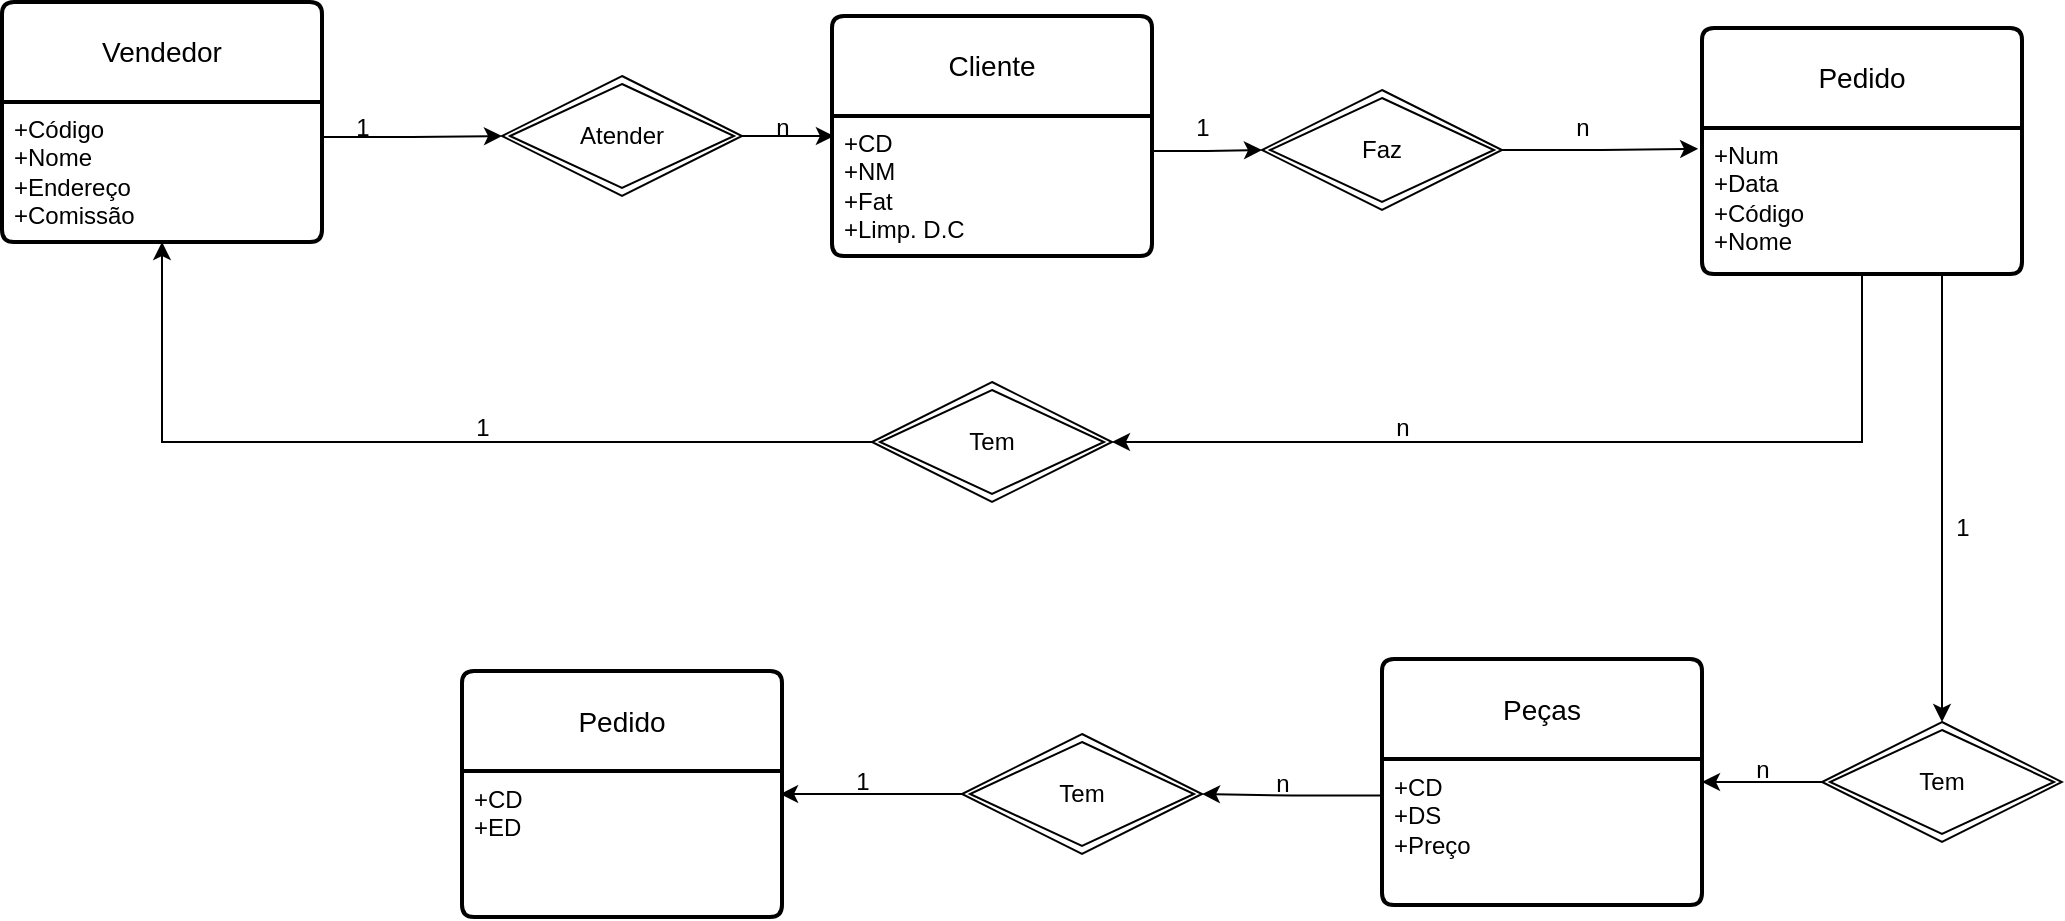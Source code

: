 <mxfile version="21.6.9" type="github">
  <diagram id="R2lEEEUBdFMjLlhIrx00" name="Page-1">
    <mxGraphModel dx="1434" dy="718" grid="1" gridSize="10" guides="1" tooltips="1" connect="1" arrows="1" fold="1" page="1" pageScale="1" pageWidth="850" pageHeight="1100" math="0" shadow="0" extFonts="Permanent Marker^https://fonts.googleapis.com/css?family=Permanent+Marker">
      <root>
        <mxCell id="0" />
        <mxCell id="1" parent="0" />
        <mxCell id="mPLSmRDpplUzRRnLBWPF-1" value="Vendedor" style="swimlane;childLayout=stackLayout;horizontal=1;startSize=50;horizontalStack=0;rounded=1;fontSize=14;fontStyle=0;strokeWidth=2;resizeParent=0;resizeLast=1;shadow=0;dashed=0;align=center;arcSize=4;whiteSpace=wrap;html=1;" vertex="1" parent="1">
          <mxGeometry x="10" y="10" width="160" height="120" as="geometry" />
        </mxCell>
        <mxCell id="mPLSmRDpplUzRRnLBWPF-2" value="+Código&lt;br&gt;+Nome&lt;br&gt;&lt;div&gt;+Endereço&lt;/div&gt;&lt;div&gt;+Comissão&lt;/div&gt;" style="align=left;strokeColor=none;fillColor=none;spacingLeft=4;fontSize=12;verticalAlign=top;resizable=0;rotatable=0;part=1;html=1;" vertex="1" parent="mPLSmRDpplUzRRnLBWPF-1">
          <mxGeometry y="50" width="160" height="70" as="geometry" />
        </mxCell>
        <mxCell id="mPLSmRDpplUzRRnLBWPF-8" style="edgeStyle=orthogonalEdgeStyle;rounded=0;orthogonalLoop=1;jettySize=auto;html=1;exitX=1;exitY=0.5;exitDx=0;exitDy=0;entryX=0.006;entryY=0.143;entryDx=0;entryDy=0;entryPerimeter=0;" edge="1" parent="1" source="mPLSmRDpplUzRRnLBWPF-4" target="mPLSmRDpplUzRRnLBWPF-7">
          <mxGeometry relative="1" as="geometry" />
        </mxCell>
        <mxCell id="mPLSmRDpplUzRRnLBWPF-4" value="Atender" style="shape=rhombus;double=1;perimeter=rhombusPerimeter;whiteSpace=wrap;html=1;align=center;" vertex="1" parent="1">
          <mxGeometry x="260" y="47" width="120" height="60" as="geometry" />
        </mxCell>
        <mxCell id="mPLSmRDpplUzRRnLBWPF-5" style="edgeStyle=orthogonalEdgeStyle;rounded=0;orthogonalLoop=1;jettySize=auto;html=1;exitX=1;exitY=0.25;exitDx=0;exitDy=0;entryX=0;entryY=0.5;entryDx=0;entryDy=0;" edge="1" parent="1" source="mPLSmRDpplUzRRnLBWPF-2" target="mPLSmRDpplUzRRnLBWPF-4">
          <mxGeometry relative="1" as="geometry" />
        </mxCell>
        <mxCell id="mPLSmRDpplUzRRnLBWPF-6" value="Cliente" style="swimlane;childLayout=stackLayout;horizontal=1;startSize=50;horizontalStack=0;rounded=1;fontSize=14;fontStyle=0;strokeWidth=2;resizeParent=0;resizeLast=1;shadow=0;dashed=0;align=center;arcSize=4;whiteSpace=wrap;html=1;" vertex="1" parent="1">
          <mxGeometry x="425" y="17" width="160" height="120" as="geometry" />
        </mxCell>
        <mxCell id="mPLSmRDpplUzRRnLBWPF-7" value="+CD&lt;br&gt;+NM&lt;br&gt;&lt;div&gt;+Fat&lt;/div&gt;&lt;div&gt;+Limp. D.C&lt;br&gt;&lt;/div&gt;" style="align=left;strokeColor=none;fillColor=none;spacingLeft=4;fontSize=12;verticalAlign=top;resizable=0;rotatable=0;part=1;html=1;" vertex="1" parent="mPLSmRDpplUzRRnLBWPF-6">
          <mxGeometry y="50" width="160" height="70" as="geometry" />
        </mxCell>
        <mxCell id="mPLSmRDpplUzRRnLBWPF-15" style="edgeStyle=orthogonalEdgeStyle;rounded=0;orthogonalLoop=1;jettySize=auto;html=1;exitX=1;exitY=0.5;exitDx=0;exitDy=0;entryX=-0.012;entryY=0.143;entryDx=0;entryDy=0;entryPerimeter=0;" edge="1" parent="1" source="mPLSmRDpplUzRRnLBWPF-9" target="mPLSmRDpplUzRRnLBWPF-14">
          <mxGeometry relative="1" as="geometry" />
        </mxCell>
        <mxCell id="mPLSmRDpplUzRRnLBWPF-9" value="Faz" style="shape=rhombus;double=1;perimeter=rhombusPerimeter;whiteSpace=wrap;html=1;align=center;" vertex="1" parent="1">
          <mxGeometry x="640" y="54" width="120" height="60" as="geometry" />
        </mxCell>
        <mxCell id="mPLSmRDpplUzRRnLBWPF-12" style="edgeStyle=orthogonalEdgeStyle;rounded=0;orthogonalLoop=1;jettySize=auto;html=1;exitX=1;exitY=0.25;exitDx=0;exitDy=0;" edge="1" parent="1" source="mPLSmRDpplUzRRnLBWPF-7" target="mPLSmRDpplUzRRnLBWPF-9">
          <mxGeometry relative="1" as="geometry" />
        </mxCell>
        <mxCell id="mPLSmRDpplUzRRnLBWPF-21" style="edgeStyle=orthogonalEdgeStyle;rounded=0;orthogonalLoop=1;jettySize=auto;html=1;exitX=0.5;exitY=1;exitDx=0;exitDy=0;entryX=1;entryY=0.5;entryDx=0;entryDy=0;" edge="1" parent="1" source="mPLSmRDpplUzRRnLBWPF-13" target="mPLSmRDpplUzRRnLBWPF-19">
          <mxGeometry relative="1" as="geometry" />
        </mxCell>
        <mxCell id="mPLSmRDpplUzRRnLBWPF-24" style="edgeStyle=orthogonalEdgeStyle;rounded=0;orthogonalLoop=1;jettySize=auto;html=1;exitX=0.75;exitY=1;exitDx=0;exitDy=0;entryX=0.5;entryY=0;entryDx=0;entryDy=0;" edge="1" parent="1" source="mPLSmRDpplUzRRnLBWPF-13" target="mPLSmRDpplUzRRnLBWPF-23">
          <mxGeometry relative="1" as="geometry" />
        </mxCell>
        <mxCell id="mPLSmRDpplUzRRnLBWPF-13" value="Pedido" style="swimlane;childLayout=stackLayout;horizontal=1;startSize=50;horizontalStack=0;rounded=1;fontSize=14;fontStyle=0;strokeWidth=2;resizeParent=0;resizeLast=1;shadow=0;dashed=0;align=center;arcSize=4;whiteSpace=wrap;html=1;" vertex="1" parent="1">
          <mxGeometry x="860" y="23" width="160" height="123" as="geometry" />
        </mxCell>
        <mxCell id="mPLSmRDpplUzRRnLBWPF-14" value="+Num&lt;br&gt;+Data&lt;br&gt;&lt;div&gt;+Código&lt;/div&gt;&lt;div&gt;+Nome&lt;br&gt;&lt;/div&gt;" style="align=left;strokeColor=none;fillColor=none;spacingLeft=4;fontSize=12;verticalAlign=top;resizable=0;rotatable=0;part=1;html=1;" vertex="1" parent="mPLSmRDpplUzRRnLBWPF-13">
          <mxGeometry y="50" width="160" height="73" as="geometry" />
        </mxCell>
        <mxCell id="mPLSmRDpplUzRRnLBWPF-22" style="edgeStyle=orthogonalEdgeStyle;rounded=0;orthogonalLoop=1;jettySize=auto;html=1;exitX=0;exitY=0.5;exitDx=0;exitDy=0;entryX=0.5;entryY=1;entryDx=0;entryDy=0;" edge="1" parent="1" source="mPLSmRDpplUzRRnLBWPF-19" target="mPLSmRDpplUzRRnLBWPF-2">
          <mxGeometry relative="1" as="geometry" />
        </mxCell>
        <mxCell id="mPLSmRDpplUzRRnLBWPF-19" value="Tem" style="shape=rhombus;double=1;perimeter=rhombusPerimeter;whiteSpace=wrap;html=1;align=center;" vertex="1" parent="1">
          <mxGeometry x="445" y="200" width="120" height="60" as="geometry" />
        </mxCell>
        <mxCell id="mPLSmRDpplUzRRnLBWPF-27" style="edgeStyle=orthogonalEdgeStyle;rounded=0;orthogonalLoop=1;jettySize=auto;html=1;exitX=0;exitY=0.5;exitDx=0;exitDy=0;entryX=1;entryY=0.5;entryDx=0;entryDy=0;" edge="1" parent="1" source="mPLSmRDpplUzRRnLBWPF-23" target="mPLSmRDpplUzRRnLBWPF-25">
          <mxGeometry relative="1" as="geometry" />
        </mxCell>
        <mxCell id="mPLSmRDpplUzRRnLBWPF-23" value="Tem" style="shape=rhombus;double=1;perimeter=rhombusPerimeter;whiteSpace=wrap;html=1;align=center;" vertex="1" parent="1">
          <mxGeometry x="920" y="370" width="120" height="60" as="geometry" />
        </mxCell>
        <mxCell id="mPLSmRDpplUzRRnLBWPF-25" value="Peças" style="swimlane;childLayout=stackLayout;horizontal=1;startSize=50;horizontalStack=0;rounded=1;fontSize=14;fontStyle=0;strokeWidth=2;resizeParent=0;resizeLast=1;shadow=0;dashed=0;align=center;arcSize=4;whiteSpace=wrap;html=1;" vertex="1" parent="1">
          <mxGeometry x="700" y="338.5" width="160" height="123" as="geometry" />
        </mxCell>
        <mxCell id="mPLSmRDpplUzRRnLBWPF-26" value="+CD&lt;br&gt;+DS&lt;br&gt;&lt;div&gt;+Preço&lt;/div&gt;" style="align=left;strokeColor=none;fillColor=none;spacingLeft=4;fontSize=12;verticalAlign=top;resizable=0;rotatable=0;part=1;html=1;" vertex="1" parent="mPLSmRDpplUzRRnLBWPF-25">
          <mxGeometry y="50" width="160" height="73" as="geometry" />
        </mxCell>
        <mxCell id="mPLSmRDpplUzRRnLBWPF-32" style="edgeStyle=orthogonalEdgeStyle;rounded=0;orthogonalLoop=1;jettySize=auto;html=1;exitX=0;exitY=0.5;exitDx=0;exitDy=0;entryX=0.994;entryY=0.158;entryDx=0;entryDy=0;entryPerimeter=0;" edge="1" parent="1" source="mPLSmRDpplUzRRnLBWPF-28" target="mPLSmRDpplUzRRnLBWPF-31">
          <mxGeometry relative="1" as="geometry" />
        </mxCell>
        <mxCell id="mPLSmRDpplUzRRnLBWPF-28" value="Tem" style="shape=rhombus;double=1;perimeter=rhombusPerimeter;whiteSpace=wrap;html=1;align=center;" vertex="1" parent="1">
          <mxGeometry x="490" y="376" width="120" height="60" as="geometry" />
        </mxCell>
        <mxCell id="mPLSmRDpplUzRRnLBWPF-29" style="edgeStyle=orthogonalEdgeStyle;rounded=0;orthogonalLoop=1;jettySize=auto;html=1;exitX=0;exitY=0.25;exitDx=0;exitDy=0;entryX=1;entryY=0.5;entryDx=0;entryDy=0;" edge="1" parent="1" source="mPLSmRDpplUzRRnLBWPF-26" target="mPLSmRDpplUzRRnLBWPF-28">
          <mxGeometry relative="1" as="geometry" />
        </mxCell>
        <mxCell id="mPLSmRDpplUzRRnLBWPF-30" value="Pedido" style="swimlane;childLayout=stackLayout;horizontal=1;startSize=50;horizontalStack=0;rounded=1;fontSize=14;fontStyle=0;strokeWidth=2;resizeParent=0;resizeLast=1;shadow=0;dashed=0;align=center;arcSize=4;whiteSpace=wrap;html=1;" vertex="1" parent="1">
          <mxGeometry x="240" y="344.5" width="160" height="123" as="geometry" />
        </mxCell>
        <mxCell id="mPLSmRDpplUzRRnLBWPF-31" value="+CD&lt;br&gt;+ED" style="align=left;strokeColor=none;fillColor=none;spacingLeft=4;fontSize=12;verticalAlign=top;resizable=0;rotatable=0;part=1;html=1;" vertex="1" parent="mPLSmRDpplUzRRnLBWPF-30">
          <mxGeometry y="50" width="160" height="73" as="geometry" />
        </mxCell>
        <mxCell id="mPLSmRDpplUzRRnLBWPF-33" value="1" style="text;html=1;align=center;verticalAlign=middle;resizable=0;points=[];autosize=1;strokeColor=none;fillColor=none;" vertex="1" parent="1">
          <mxGeometry x="175" y="58" width="30" height="30" as="geometry" />
        </mxCell>
        <mxCell id="mPLSmRDpplUzRRnLBWPF-34" value="n" style="text;html=1;align=center;verticalAlign=middle;resizable=0;points=[];autosize=1;strokeColor=none;fillColor=none;" vertex="1" parent="1">
          <mxGeometry x="385" y="58" width="30" height="30" as="geometry" />
        </mxCell>
        <mxCell id="mPLSmRDpplUzRRnLBWPF-35" value="1" style="text;html=1;align=center;verticalAlign=middle;resizable=0;points=[];autosize=1;strokeColor=none;fillColor=none;" vertex="1" parent="1">
          <mxGeometry x="595" y="58" width="30" height="30" as="geometry" />
        </mxCell>
        <mxCell id="mPLSmRDpplUzRRnLBWPF-36" value="n" style="text;html=1;align=center;verticalAlign=middle;resizable=0;points=[];autosize=1;strokeColor=none;fillColor=none;" vertex="1" parent="1">
          <mxGeometry x="785" y="58" width="30" height="30" as="geometry" />
        </mxCell>
        <mxCell id="mPLSmRDpplUzRRnLBWPF-37" value="n" style="text;html=1;align=center;verticalAlign=middle;resizable=0;points=[];autosize=1;strokeColor=none;fillColor=none;" vertex="1" parent="1">
          <mxGeometry x="695" y="208" width="30" height="30" as="geometry" />
        </mxCell>
        <mxCell id="mPLSmRDpplUzRRnLBWPF-38" value="1" style="text;html=1;align=center;verticalAlign=middle;resizable=0;points=[];autosize=1;strokeColor=none;fillColor=none;" vertex="1" parent="1">
          <mxGeometry x="235" y="208" width="30" height="30" as="geometry" />
        </mxCell>
        <mxCell id="mPLSmRDpplUzRRnLBWPF-39" value="1" style="text;html=1;align=center;verticalAlign=middle;resizable=0;points=[];autosize=1;strokeColor=none;fillColor=none;" vertex="1" parent="1">
          <mxGeometry x="975" y="258" width="30" height="30" as="geometry" />
        </mxCell>
        <mxCell id="mPLSmRDpplUzRRnLBWPF-40" value="n" style="text;html=1;align=center;verticalAlign=middle;resizable=0;points=[];autosize=1;strokeColor=none;fillColor=none;" vertex="1" parent="1">
          <mxGeometry x="875" y="379" width="30" height="30" as="geometry" />
        </mxCell>
        <mxCell id="mPLSmRDpplUzRRnLBWPF-41" value="n" style="text;html=1;align=center;verticalAlign=middle;resizable=0;points=[];autosize=1;strokeColor=none;fillColor=none;" vertex="1" parent="1">
          <mxGeometry x="635" y="386" width="30" height="30" as="geometry" />
        </mxCell>
        <mxCell id="mPLSmRDpplUzRRnLBWPF-42" value="1" style="text;html=1;align=center;verticalAlign=middle;resizable=0;points=[];autosize=1;strokeColor=none;fillColor=none;" vertex="1" parent="1">
          <mxGeometry x="425" y="385" width="30" height="30" as="geometry" />
        </mxCell>
      </root>
    </mxGraphModel>
  </diagram>
</mxfile>
